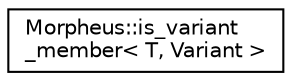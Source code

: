 digraph "Graphical Class Hierarchy"
{
 // LATEX_PDF_SIZE
  edge [fontname="Helvetica",fontsize="10",labelfontname="Helvetica",labelfontsize="10"];
  node [fontname="Helvetica",fontsize="10",shape=record];
  rankdir="LR";
  Node0 [label="Morpheus::is_variant\l_member\< T, Variant \>",height=0.2,width=0.4,color="black", fillcolor="white", style="filled",URL="$classMorpheus_1_1is__variant__member.html",tooltip="Checks if the given type T is a member of Variant container such as std::variant or mpark::variant."];
}
